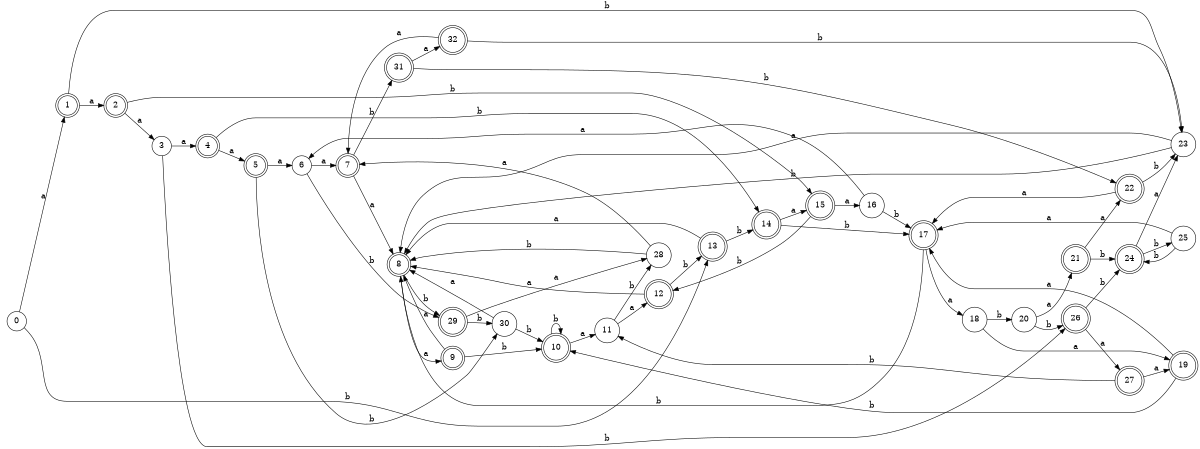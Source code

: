digraph n27_4 {
__start0 [label="" shape="none"];

rankdir=LR;
size="8,5";

s0 [style="filled", color="black", fillcolor="white" shape="circle", label="0"];
s1 [style="rounded,filled", color="black", fillcolor="white" shape="doublecircle", label="1"];
s2 [style="rounded,filled", color="black", fillcolor="white" shape="doublecircle", label="2"];
s3 [style="filled", color="black", fillcolor="white" shape="circle", label="3"];
s4 [style="rounded,filled", color="black", fillcolor="white" shape="doublecircle", label="4"];
s5 [style="rounded,filled", color="black", fillcolor="white" shape="doublecircle", label="5"];
s6 [style="filled", color="black", fillcolor="white" shape="circle", label="6"];
s7 [style="rounded,filled", color="black", fillcolor="white" shape="doublecircle", label="7"];
s8 [style="rounded,filled", color="black", fillcolor="white" shape="doublecircle", label="8"];
s9 [style="rounded,filled", color="black", fillcolor="white" shape="doublecircle", label="9"];
s10 [style="rounded,filled", color="black", fillcolor="white" shape="doublecircle", label="10"];
s11 [style="filled", color="black", fillcolor="white" shape="circle", label="11"];
s12 [style="rounded,filled", color="black", fillcolor="white" shape="doublecircle", label="12"];
s13 [style="rounded,filled", color="black", fillcolor="white" shape="doublecircle", label="13"];
s14 [style="rounded,filled", color="black", fillcolor="white" shape="doublecircle", label="14"];
s15 [style="rounded,filled", color="black", fillcolor="white" shape="doublecircle", label="15"];
s16 [style="filled", color="black", fillcolor="white" shape="circle", label="16"];
s17 [style="rounded,filled", color="black", fillcolor="white" shape="doublecircle", label="17"];
s18 [style="filled", color="black", fillcolor="white" shape="circle", label="18"];
s19 [style="rounded,filled", color="black", fillcolor="white" shape="doublecircle", label="19"];
s20 [style="filled", color="black", fillcolor="white" shape="circle", label="20"];
s21 [style="rounded,filled", color="black", fillcolor="white" shape="doublecircle", label="21"];
s22 [style="rounded,filled", color="black", fillcolor="white" shape="doublecircle", label="22"];
s23 [style="filled", color="black", fillcolor="white" shape="circle", label="23"];
s24 [style="rounded,filled", color="black", fillcolor="white" shape="doublecircle", label="24"];
s25 [style="filled", color="black", fillcolor="white" shape="circle", label="25"];
s26 [style="rounded,filled", color="black", fillcolor="white" shape="doublecircle", label="26"];
s27 [style="rounded,filled", color="black", fillcolor="white" shape="doublecircle", label="27"];
s28 [style="filled", color="black", fillcolor="white" shape="circle", label="28"];
s29 [style="rounded,filled", color="black", fillcolor="white" shape="doublecircle", label="29"];
s30 [style="filled", color="black", fillcolor="white" shape="circle", label="30"];
s31 [style="rounded,filled", color="black", fillcolor="white" shape="doublecircle", label="31"];
s32 [style="rounded,filled", color="black", fillcolor="white" shape="doublecircle", label="32"];
s0 -> s1 [label="a"];
s0 -> s13 [label="b"];
s1 -> s2 [label="a"];
s1 -> s23 [label="b"];
s2 -> s3 [label="a"];
s2 -> s15 [label="b"];
s3 -> s4 [label="a"];
s3 -> s26 [label="b"];
s4 -> s5 [label="a"];
s4 -> s14 [label="b"];
s5 -> s6 [label="a"];
s5 -> s30 [label="b"];
s6 -> s7 [label="a"];
s6 -> s29 [label="b"];
s7 -> s8 [label="a"];
s7 -> s31 [label="b"];
s8 -> s9 [label="a"];
s8 -> s29 [label="b"];
s9 -> s8 [label="a"];
s9 -> s10 [label="b"];
s10 -> s11 [label="a"];
s10 -> s10 [label="b"];
s11 -> s12 [label="a"];
s11 -> s28 [label="b"];
s12 -> s8 [label="a"];
s12 -> s13 [label="b"];
s13 -> s8 [label="a"];
s13 -> s14 [label="b"];
s14 -> s15 [label="a"];
s14 -> s17 [label="b"];
s15 -> s16 [label="a"];
s15 -> s12 [label="b"];
s16 -> s6 [label="a"];
s16 -> s17 [label="b"];
s17 -> s18 [label="a"];
s17 -> s8 [label="b"];
s18 -> s19 [label="a"];
s18 -> s20 [label="b"];
s19 -> s17 [label="a"];
s19 -> s10 [label="b"];
s20 -> s21 [label="a"];
s20 -> s26 [label="b"];
s21 -> s22 [label="a"];
s21 -> s24 [label="b"];
s22 -> s17 [label="a"];
s22 -> s23 [label="b"];
s23 -> s8 [label="a"];
s23 -> s8 [label="b"];
s24 -> s23 [label="a"];
s24 -> s25 [label="b"];
s25 -> s17 [label="a"];
s25 -> s24 [label="b"];
s26 -> s27 [label="a"];
s26 -> s24 [label="b"];
s27 -> s19 [label="a"];
s27 -> s11 [label="b"];
s28 -> s7 [label="a"];
s28 -> s8 [label="b"];
s29 -> s28 [label="a"];
s29 -> s30 [label="b"];
s30 -> s8 [label="a"];
s30 -> s10 [label="b"];
s31 -> s32 [label="a"];
s31 -> s22 [label="b"];
s32 -> s7 [label="a"];
s32 -> s23 [label="b"];

}